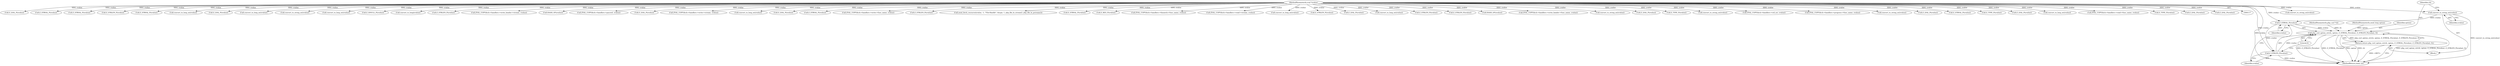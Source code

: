 digraph "0_php_124fb22a13fafa3648e4e15b4f207c7096d8155e@pointer" {
"1000316" [label="(Call,convert_to_string_ex(zvalue))"];
"1000120" [label="(MethodParameterIn,zval *zvalue)"];
"1000322" [label="(Call,Z_STRVAL_P(zvalue))"];
"1000319" [label="(Call,php_curl_option_str(ch, option, Z_STRVAL_P(zvalue), Z_STRLEN_P(zvalue), 0))"];
"1000318" [label="(Return,return php_curl_option_str(ch, option, Z_STRVAL_P(zvalue), Z_STRLEN_P(zvalue), 0);)"];
"1000324" [label="(Call,Z_STRLEN_P(zvalue))"];
"1001748" [label="(Call,convert_to_string_ex(zvalue))"];
"1000982" [label="(Call,Z_LVAL_P(zvalue))"];
"1001764" [label="(Call,Z_STRVAL_P(zvalue))"];
"1001755" [label="(Call,Z_STRVAL_P(zvalue))"];
"1000322" [label="(Call,Z_STRVAL_P(zvalue))"];
"1000318" [label="(Return,return php_curl_option_str(ch, option, Z_STRVAL_P(zvalue), Z_STRLEN_P(zvalue), 0);)"];
"1001752" [label="(Call,Z_STRLEN_P(zvalue))"];
"1000354" [label="(Call,Z_STRVAL_P(zvalue))"];
"1000230" [label="(Call,convert_to_long_ex(zvalue))"];
"1000277" [label="(Call,Z_LVAL_P(zvalue))"];
"1000970" [label="(Call,convert_to_long_ex(zvalue))"];
"1000317" [label="(Identifier,zvalue)"];
"1000373" [label="(Call,convert_to_string_ex(zvalue))"];
"1000319" [label="(Call,php_curl_option_str(ch, option, Z_STRVAL_P(zvalue), Z_STRLEN_P(zvalue), 0))"];
"1000326" [label="(Literal,0)"];
"1000270" [label="(Call,convert_to_long_ex(zvalue))"];
"1000335" [label="(Call,Z_ISNULL_P(zvalue))"];
"1000130" [label="(Call,convert_to_long(zvalue))"];
"1000380" [label="(Call,Z_STRLEN_P(zvalue))"];
"1000659" [label="(Call,ZVAL_COPY(&ch->handlers->write_header->stream, zvalue))"];
"1000868" [label="(Call,HASH_OF(zvalue))"];
"1000324" [label="(Call,Z_STRLEN_P(zvalue))"];
"1001710" [label="(Call,ZVAL_COPY(&ch->handlers->passwd, zvalue))"];
"1000266" [label="(Call,Z_LVAL_P(zvalue))"];
"1000543" [label="(Call,ZVAL_COPY(&ch->handlers->write->stream, zvalue))"];
"1001673" [label="(Call,convert_to_long_ex(zvalue))"];
"1001684" [label="(Call,Z_LVAL_P(zvalue))"];
"1000325" [label="(Identifier,zvalue)"];
"1000378" [label="(Call,Z_STRVAL_P(zvalue))"];
"1001651" [label="(Call,ZVAL_COPY(&ch->handlers->write->func_name, zvalue))"];
"1000356" [label="(Call,Z_STRLEN_P(zvalue))"];
"1000118" [label="(MethodParameterIn,php_curl *ch)"];
"1000404" [label="(Call,zend_fetch_resource(zvalue, -1, \"File-Handle\", &type, 1, php_file_le_stream(), php_file_le_pstream()))"];
"1001458" [label="(Call,Z_STRVAL_P(zvalue))"];
"1000323" [label="(Identifier,zvalue)"];
"1000758" [label="(Call,Z_RES_P(zvalue))"];
"1001893" [label="(Call,ZVAL_COPY(&ch->handlers->fnmatch->func_name, zvalue))"];
"1000760" [label="(Call,ZVAL_COPY(&ch->handlers->read->stream, zvalue))"];
"1001594" [label="(Call,convert_to_long_ex(zvalue))"];
"1000369" [label="(Call,Z_STRLEN_P(zvalue))"];
"1000249" [label="(Call,Z_LVAL_P(zvalue))"];
"1000119" [label="(MethodParameterIn,zend_long option)"];
"1000120" [label="(MethodParameterIn,zval *zvalue)"];
"1000315" [label="(Block,)"];
"1001688" [label="(Call,convert_to_long_ex(zvalue))"];
"1001766" [label="(Call,Z_STRLEN_P(zvalue))"];
"1000321" [label="(Identifier,option)"];
"1001927" [label="(MethodReturn,static int)"];
"1001449" [label="(Call,Z_STRLEN_P(zvalue))"];
"1001078" [label="(Call,HASH_OF(zvalue))"];
"1001032" [label="(Call,ZVAL_COPY(&ch->handlers->write_header->func_name, zvalue))"];
"1001440" [label="(Call,convert_to_string_ex(zvalue))"];
"1000999" [label="(Call,Z_LVAL_P(zvalue))"];
"1000320" [label="(Identifier,ch)"];
"1000398" [label="(Call,Z_TYPE_P(zvalue))"];
"1000361" [label="(Call,convert_to_string_ex(zvalue))"];
"1000824" [label="(Call,ZVAL_COPY(&ch->handlers->std_err, zvalue))"];
"1001523" [label="(Call,ZVAL_COPY(&ch->handlers->progress->func_name, zvalue))"];
"1000348" [label="(Call,convert_to_string_ex(zvalue))"];
"1001597" [label="(Call,Z_LVAL_P(zvalue))"];
"1000316" [label="(Call,convert_to_string_ex(zvalue))"];
"1000367" [label="(Call,Z_STRVAL_P(zvalue))"];
"1001060" [label="(Call,Z_TYPE_P(zvalue))"];
"1001774" [label="(Call,Z_LVAL_P(zvalue))"];
"1001770" [label="(Call,convert_to_long_ex(zvalue))"];
"1001573" [label="(Call,ZVAL_COPY(&ch->handlers->read->func_name, zvalue))"];
"1001056" [label="(Call,Z_TYPE_P(zvalue))"];
"1000134" [label="(Call,Z_LVAL_P(zvalue))"];
"1001698" [label="(Call,Z_LVAL_P(zvalue))"];
"1000316" -> "1000315"  [label="AST: "];
"1000316" -> "1000317"  [label="CFG: "];
"1000317" -> "1000316"  [label="AST: "];
"1000320" -> "1000316"  [label="CFG: "];
"1000316" -> "1001927"  [label="DDG: convert_to_string_ex(zvalue)"];
"1000120" -> "1000316"  [label="DDG: zvalue"];
"1000316" -> "1000322"  [label="DDG: zvalue"];
"1000120" -> "1000117"  [label="AST: "];
"1000120" -> "1001927"  [label="DDG: zvalue"];
"1000120" -> "1000130"  [label="DDG: zvalue"];
"1000120" -> "1000134"  [label="DDG: zvalue"];
"1000120" -> "1000230"  [label="DDG: zvalue"];
"1000120" -> "1000249"  [label="DDG: zvalue"];
"1000120" -> "1000266"  [label="DDG: zvalue"];
"1000120" -> "1000270"  [label="DDG: zvalue"];
"1000120" -> "1000277"  [label="DDG: zvalue"];
"1000120" -> "1000322"  [label="DDG: zvalue"];
"1000120" -> "1000324"  [label="DDG: zvalue"];
"1000120" -> "1000335"  [label="DDG: zvalue"];
"1000120" -> "1000348"  [label="DDG: zvalue"];
"1000120" -> "1000354"  [label="DDG: zvalue"];
"1000120" -> "1000356"  [label="DDG: zvalue"];
"1000120" -> "1000361"  [label="DDG: zvalue"];
"1000120" -> "1000367"  [label="DDG: zvalue"];
"1000120" -> "1000369"  [label="DDG: zvalue"];
"1000120" -> "1000373"  [label="DDG: zvalue"];
"1000120" -> "1000378"  [label="DDG: zvalue"];
"1000120" -> "1000380"  [label="DDG: zvalue"];
"1000120" -> "1000398"  [label="DDG: zvalue"];
"1000120" -> "1000404"  [label="DDG: zvalue"];
"1000120" -> "1000543"  [label="DDG: zvalue"];
"1000120" -> "1000659"  [label="DDG: zvalue"];
"1000120" -> "1000758"  [label="DDG: zvalue"];
"1000120" -> "1000760"  [label="DDG: zvalue"];
"1000120" -> "1000824"  [label="DDG: zvalue"];
"1000120" -> "1000868"  [label="DDG: zvalue"];
"1000120" -> "1000970"  [label="DDG: zvalue"];
"1000120" -> "1000982"  [label="DDG: zvalue"];
"1000120" -> "1000999"  [label="DDG: zvalue"];
"1000120" -> "1001032"  [label="DDG: zvalue"];
"1000120" -> "1001056"  [label="DDG: zvalue"];
"1000120" -> "1001060"  [label="DDG: zvalue"];
"1000120" -> "1001078"  [label="DDG: zvalue"];
"1000120" -> "1001440"  [label="DDG: zvalue"];
"1000120" -> "1001449"  [label="DDG: zvalue"];
"1000120" -> "1001458"  [label="DDG: zvalue"];
"1000120" -> "1001523"  [label="DDG: zvalue"];
"1000120" -> "1001573"  [label="DDG: zvalue"];
"1000120" -> "1001594"  [label="DDG: zvalue"];
"1000120" -> "1001597"  [label="DDG: zvalue"];
"1000120" -> "1001651"  [label="DDG: zvalue"];
"1000120" -> "1001673"  [label="DDG: zvalue"];
"1000120" -> "1001684"  [label="DDG: zvalue"];
"1000120" -> "1001688"  [label="DDG: zvalue"];
"1000120" -> "1001698"  [label="DDG: zvalue"];
"1000120" -> "1001710"  [label="DDG: zvalue"];
"1000120" -> "1001748"  [label="DDG: zvalue"];
"1000120" -> "1001752"  [label="DDG: zvalue"];
"1000120" -> "1001755"  [label="DDG: zvalue"];
"1000120" -> "1001764"  [label="DDG: zvalue"];
"1000120" -> "1001766"  [label="DDG: zvalue"];
"1000120" -> "1001770"  [label="DDG: zvalue"];
"1000120" -> "1001774"  [label="DDG: zvalue"];
"1000120" -> "1001893"  [label="DDG: zvalue"];
"1000322" -> "1000319"  [label="AST: "];
"1000322" -> "1000323"  [label="CFG: "];
"1000323" -> "1000322"  [label="AST: "];
"1000325" -> "1000322"  [label="CFG: "];
"1000322" -> "1000319"  [label="DDG: zvalue"];
"1000322" -> "1000324"  [label="DDG: zvalue"];
"1000319" -> "1000318"  [label="AST: "];
"1000319" -> "1000326"  [label="CFG: "];
"1000320" -> "1000319"  [label="AST: "];
"1000321" -> "1000319"  [label="AST: "];
"1000324" -> "1000319"  [label="AST: "];
"1000326" -> "1000319"  [label="AST: "];
"1000318" -> "1000319"  [label="CFG: "];
"1000319" -> "1001927"  [label="DDG: php_curl_option_str(ch, option, Z_STRVAL_P(zvalue), Z_STRLEN_P(zvalue), 0)"];
"1000319" -> "1001927"  [label="DDG: Z_STRLEN_P(zvalue)"];
"1000319" -> "1001927"  [label="DDG: Z_STRVAL_P(zvalue)"];
"1000319" -> "1001927"  [label="DDG: option"];
"1000319" -> "1001927"  [label="DDG: ch"];
"1000319" -> "1000318"  [label="DDG: php_curl_option_str(ch, option, Z_STRVAL_P(zvalue), Z_STRLEN_P(zvalue), 0)"];
"1000118" -> "1000319"  [label="DDG: ch"];
"1000119" -> "1000319"  [label="DDG: option"];
"1000324" -> "1000319"  [label="DDG: zvalue"];
"1000318" -> "1000315"  [label="AST: "];
"1001927" -> "1000318"  [label="CFG: "];
"1000318" -> "1001927"  [label="DDG: <RET>"];
"1000324" -> "1000325"  [label="CFG: "];
"1000325" -> "1000324"  [label="AST: "];
"1000326" -> "1000324"  [label="CFG: "];
"1000324" -> "1001927"  [label="DDG: zvalue"];
}
